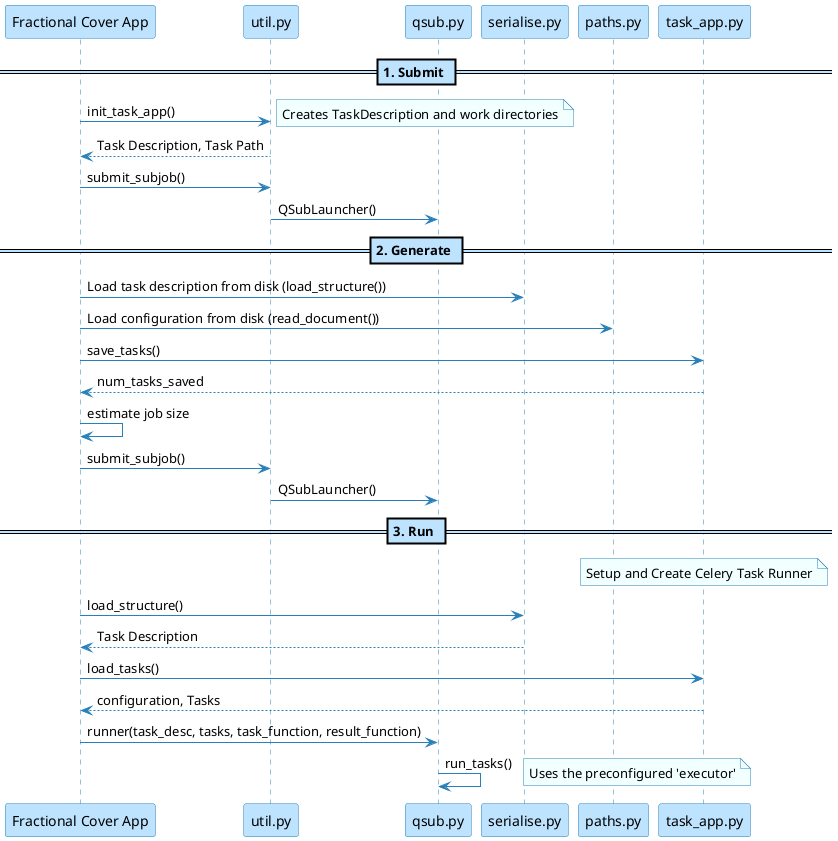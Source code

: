 
@startuml
skinparam backgroundColor white

skinparam note {
    BackgroundColor #F1FFFF
    BorderColor #2980B9
}

skinparam activity {
    BackgroundColor #BDE3FF
    ArrowColor #2980B9
    BorderColor #2980B9
    StartColor #227BC6
    EndColor #227BC6
    BarColor #227BC6
}

skinparam sequence {
    ArrowColor  #2980B9
    DividerBackgroundColor  #BDE3FF
    GroupBackgroundColor    #BDE3FF
    LifeLineBackgroundColor white
    LifeLineBorderColor #2980B9
    ParticipantBackgroundColor  #BDE3FF
    ParticipantBorderColor  #2980B9
    BoxLineColor    #2980B9
    BoxBackgroundColor  #DDDDDD
}

skinparam actorBackgroundColor #FEFECE
skinparam actorBorderColor    #A80036

skinparam usecaseArrowColor   #A80036
skinparam usecaseBackgroundColor  #FEFECE
skinparam usecaseBorderColor  #A80036

skinparam classArrowColor #A80036
skinparam classBackgroundColor    #FEFECE
skinparam classBorderColor    #A80036

skinparam objectArrowColor    #A80036
skinparam objectBackgroundColor   #FEFECE
skinparam objectBorderColor   #A80036

skinparam packageBackgroundColor  #FEFECE
skinparam packageBorderColor  #A80036

skinparam stereotypeCBackgroundColor  #ADD1B2
skinparam stereotypeABackgroundColor  #A9DCDF
skinparam stereotypeIBackgroundColor  #B4A7E5
skinparam stereotypeEBackgroundColor  #EB937F

skinparam componentArrowColor #A80036
skinparam componentBackgroundColor    #FEFECE
skinparam componentBorderColor    #A80036
skinparam componentInterfaceBackgroundColor   #FEFECE
skinparam componentInterfaceBorderColor   #A80036

skinparam stateBackgroundColor #BDE3FF
skinparam stateBorderColor #2980B9
skinparam stateArrowColor #2980B9
skinparam stateStartColor black
skinparam stateEndColor   black


== 1. Submit ==
FCApp as "Fractional Cover App" -> util as "util.py" : init_task_app()
note right: Creates TaskDescription and work directories
FCApp <-- util : Task Description, Task Path

FCApp -> util : submit_subjob()
util -> qsub as "qsub.py" : QSubLauncher()

== 2. Generate ==


FCApp -> serialise as "serialise.py" : Load task description from disk (load_structure())
FCApp -> paths as "paths.py" : Load configuration from disk (read_document())
FCApp -> task_app as "task_app.py" : save_tasks()
FCApp <-- task_app: num_tasks_saved
FCApp -> FCApp : estimate job size


FCApp -> util : submit_subjob()
util -> qsub : QSubLauncher()


== 3. Run ==

note over task_app: Setup and Create Celery Task Runner

FCApp -> serialise : load_structure()
FCApp <-- serialise : Task Description
FCApp -> task_app : load_tasks()
FCApp <-- task_app  : configuration, Tasks

FCApp -> qsub : runner(task_desc, tasks, task_function, result_function)

qsub -> qsub : run_tasks()
note right: Uses the preconfigured 'executor'
@enduml
